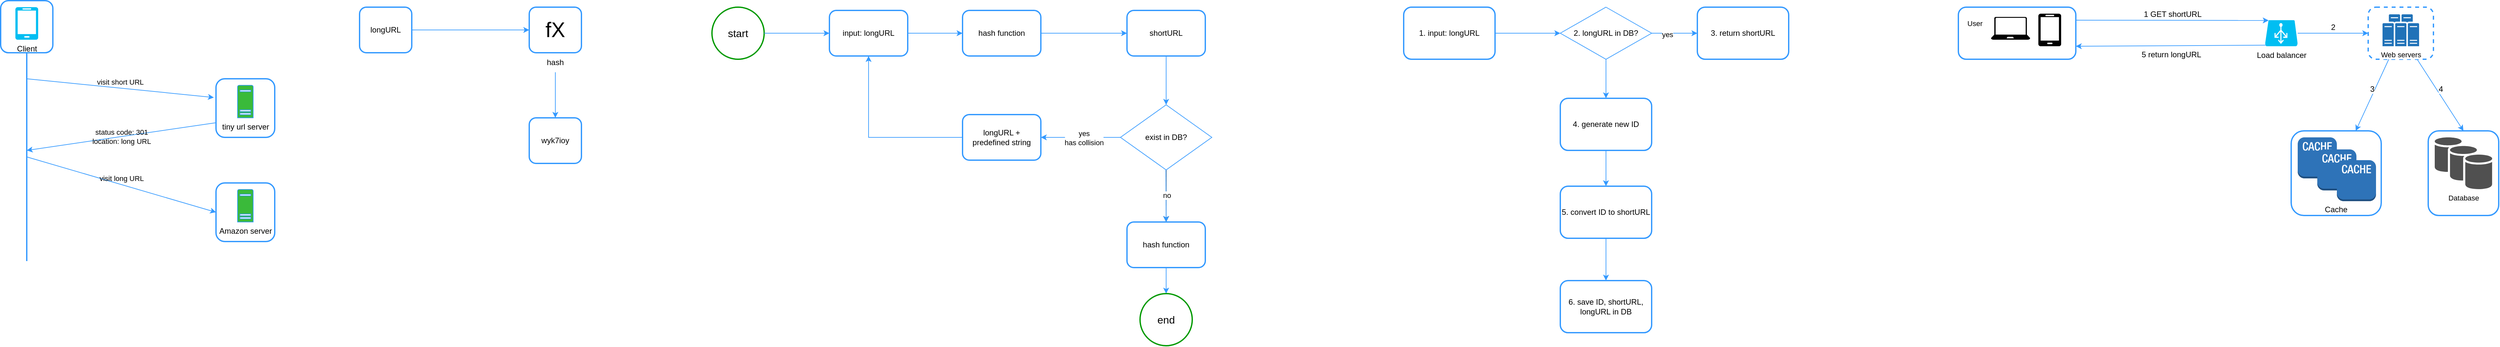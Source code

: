 <mxfile version="24.7.17">
  <diagram name="Page-1" id="5UgA0u9QQuKmWgjHC9XV">
    <mxGraphModel dx="995" dy="643" grid="1" gridSize="10" guides="1" tooltips="1" connect="1" arrows="1" fold="1" page="1" pageScale="1" pageWidth="827" pageHeight="1169" background="#FFFFFF" math="0" shadow="0">
      <root>
        <mxCell id="0" />
        <mxCell id="1" parent="0" />
        <mxCell id="NpJzlHnRSFM5wKyrmZmd-1" value="" style="rounded=1;whiteSpace=wrap;html=1;strokeWidth=2;strokeColor=#3399FF;fillColor=none;fontColor=default;" vertex="1" parent="1">
          <mxGeometry x="3900" y="270" width="108" height="130" as="geometry" />
        </mxCell>
        <mxCell id="NpJzlHnRSFM5wKyrmZmd-2" value="3" style="shape=connector;rounded=0;orthogonalLoop=1;jettySize=auto;html=1;strokeColor=#3399FF;align=center;verticalAlign=bottom;fontFamily=Helvetica;fontSize=12;fontColor=default;labelBackgroundColor=default;endArrow=classic;" edge="1" parent="1" source="NpJzlHnRSFM5wKyrmZmd-4" target="NpJzlHnRSFM5wKyrmZmd-65">
          <mxGeometry relative="1" as="geometry" />
        </mxCell>
        <mxCell id="NpJzlHnRSFM5wKyrmZmd-3" value="4" style="shape=connector;rounded=0;orthogonalLoop=1;jettySize=auto;html=1;strokeColor=#3399FF;align=center;verticalAlign=bottom;fontFamily=Helvetica;fontSize=12;fontColor=default;labelBackgroundColor=default;endArrow=classic;entryX=0.5;entryY=0;entryDx=0;entryDy=0;exitX=0.75;exitY=1;exitDx=0;exitDy=0;" edge="1" parent="1" source="NpJzlHnRSFM5wKyrmZmd-4" target="NpJzlHnRSFM5wKyrmZmd-1">
          <mxGeometry relative="1" as="geometry" />
        </mxCell>
        <mxCell id="NpJzlHnRSFM5wKyrmZmd-4" value="" style="rounded=1;whiteSpace=wrap;html=1;strokeWidth=2;strokeColor=#3399FF;fillColor=none;fontColor=default;dashed=1;" vertex="1" parent="1">
          <mxGeometry x="3808" y="80" width="100" height="80" as="geometry" />
        </mxCell>
        <mxCell id="NpJzlHnRSFM5wKyrmZmd-5" value="" style="rounded=1;whiteSpace=wrap;html=1;strokeWidth=2;strokeColor=#3399FF;fillColor=none;fontColor=default;" vertex="1" parent="1">
          <mxGeometry x="180" y="70" width="80" height="80" as="geometry" />
        </mxCell>
        <mxCell id="NpJzlHnRSFM5wKyrmZmd-6" value="Client" style="verticalLabelPosition=bottom;html=1;verticalAlign=top;align=center;strokeColor=none;fillColor=#00BEF2;shape=mxgraph.azure.mobile;pointerEvents=1;fontColor=default;" vertex="1" parent="1">
          <mxGeometry x="202.5" y="80" width="35" height="50" as="geometry" />
        </mxCell>
        <mxCell id="NpJzlHnRSFM5wKyrmZmd-7" value="" style="endArrow=none;html=1;rounded=0;entryX=0.5;entryY=1;entryDx=0;entryDy=0;strokeColor=#3399FF;strokeWidth=2;fontColor=default;" edge="1" parent="1" target="NpJzlHnRSFM5wKyrmZmd-5">
          <mxGeometry width="50" height="50" relative="1" as="geometry">
            <mxPoint x="220" y="470" as="sourcePoint" />
            <mxPoint x="400" y="240" as="targetPoint" />
          </mxGeometry>
        </mxCell>
        <mxCell id="NpJzlHnRSFM5wKyrmZmd-8" value="" style="rounded=1;whiteSpace=wrap;html=1;strokeWidth=2;strokeColor=#3399FF;fillColor=none;fontColor=default;" vertex="1" parent="1">
          <mxGeometry x="510" y="190" width="90" height="90" as="geometry" />
        </mxCell>
        <mxCell id="NpJzlHnRSFM5wKyrmZmd-9" value="tiny url server" style="sketch=0;aspect=fixed;pointerEvents=1;shadow=0;dashed=0;html=1;strokeColor=#3399FF;labelPosition=center;verticalLabelPosition=bottom;verticalAlign=top;align=center;fillColor=#3ABA3A;shape=mxgraph.mscae.enterprise.server_generic;fontColor=default;" vertex="1" parent="1">
          <mxGeometry x="543" y="200" width="24" height="50" as="geometry" />
        </mxCell>
        <mxCell id="NpJzlHnRSFM5wKyrmZmd-10" value="visit short URL" style="endArrow=classic;html=1;rounded=0;entryX=-0.037;entryY=0.319;entryDx=0;entryDy=0;entryPerimeter=0;strokeColor=#3399FF;verticalAlign=bottom;labelBackgroundColor=none;fontColor=default;" edge="1" parent="1" target="NpJzlHnRSFM5wKyrmZmd-8">
          <mxGeometry width="50" height="50" relative="1" as="geometry">
            <mxPoint x="220" y="190" as="sourcePoint" />
            <mxPoint x="400" y="240" as="targetPoint" />
          </mxGeometry>
        </mxCell>
        <mxCell id="NpJzlHnRSFM5wKyrmZmd-11" value="status code: 301&lt;div&gt;location: long URL&lt;/div&gt;" style="endArrow=classic;html=1;rounded=0;strokeColor=#3399FF;exitX=0;exitY=0.75;exitDx=0;exitDy=0;labelBackgroundColor=none;fontColor=default;" edge="1" parent="1" source="NpJzlHnRSFM5wKyrmZmd-8">
          <mxGeometry width="50" height="50" relative="1" as="geometry">
            <mxPoint x="230" y="200" as="sourcePoint" />
            <mxPoint x="220" y="300" as="targetPoint" />
          </mxGeometry>
        </mxCell>
        <mxCell id="NpJzlHnRSFM5wKyrmZmd-12" value="" style="rounded=1;whiteSpace=wrap;html=1;strokeWidth=2;strokeColor=#3399FF;fillColor=none;fontColor=default;" vertex="1" parent="1">
          <mxGeometry x="510" y="350" width="90" height="90" as="geometry" />
        </mxCell>
        <mxCell id="NpJzlHnRSFM5wKyrmZmd-13" value="Amazon server" style="sketch=0;aspect=fixed;pointerEvents=1;shadow=0;dashed=0;html=1;strokeColor=#3399FF;labelPosition=center;verticalLabelPosition=bottom;verticalAlign=top;align=center;fillColor=#3ABA3A;shape=mxgraph.mscae.enterprise.server_generic;fontColor=default;" vertex="1" parent="1">
          <mxGeometry x="543" y="360" width="24" height="50" as="geometry" />
        </mxCell>
        <mxCell id="NpJzlHnRSFM5wKyrmZmd-14" value="visit long URL" style="endArrow=classic;html=1;rounded=0;entryX=0;entryY=0.5;entryDx=0;entryDy=0;strokeColor=#3399FF;verticalAlign=bottom;labelBackgroundColor=none;fontColor=default;" edge="1" parent="1" target="NpJzlHnRSFM5wKyrmZmd-12">
          <mxGeometry width="50" height="50" relative="1" as="geometry">
            <mxPoint x="220" y="310" as="sourcePoint" />
            <mxPoint x="517" y="229" as="targetPoint" />
          </mxGeometry>
        </mxCell>
        <mxCell id="NpJzlHnRSFM5wKyrmZmd-15" value="longURL" style="rounded=1;whiteSpace=wrap;html=1;strokeWidth=2;strokeColor=#3399FF;fillColor=none;fontColor=default;" vertex="1" parent="1">
          <mxGeometry x="730" y="80" width="80" height="70" as="geometry" />
        </mxCell>
        <mxCell id="NpJzlHnRSFM5wKyrmZmd-16" value="fX" style="rounded=1;whiteSpace=wrap;html=1;strokeWidth=2;strokeColor=#3399FF;fillColor=none;fontColor=default;fontFamily=Helvetica;fontSize=32;" vertex="1" parent="1">
          <mxGeometry x="990" y="80" width="80" height="70" as="geometry" />
        </mxCell>
        <mxCell id="NpJzlHnRSFM5wKyrmZmd-17" value="hash" style="text;html=1;align=center;verticalAlign=middle;whiteSpace=wrap;rounded=0;fontColor=default;" vertex="1" parent="1">
          <mxGeometry x="1000" y="150" width="60" height="30" as="geometry" />
        </mxCell>
        <mxCell id="NpJzlHnRSFM5wKyrmZmd-18" value="wyk7ioy" style="rounded=1;whiteSpace=wrap;html=1;strokeWidth=2;strokeColor=#3399FF;fillColor=none;fontColor=default;" vertex="1" parent="1">
          <mxGeometry x="990" y="250" width="80" height="70" as="geometry" />
        </mxCell>
        <mxCell id="NpJzlHnRSFM5wKyrmZmd-19" value="" style="endArrow=classic;html=1;rounded=0;entryX=0.5;entryY=0;entryDx=0;entryDy=0;exitX=0.5;exitY=1;exitDx=0;exitDy=0;labelBackgroundColor=none;strokeColor=#3399FF;fontColor=default;" edge="1" parent="1" source="NpJzlHnRSFM5wKyrmZmd-17" target="NpJzlHnRSFM5wKyrmZmd-18">
          <mxGeometry width="50" height="50" relative="1" as="geometry">
            <mxPoint x="820" y="240" as="sourcePoint" />
            <mxPoint x="870" y="190" as="targetPoint" />
          </mxGeometry>
        </mxCell>
        <mxCell id="NpJzlHnRSFM5wKyrmZmd-20" value="" style="endArrow=classic;html=1;rounded=0;entryX=0;entryY=0.5;entryDx=0;entryDy=0;exitX=1;exitY=0.5;exitDx=0;exitDy=0;labelBackgroundColor=none;strokeColor=#3399FF;fontColor=default;" edge="1" parent="1" source="NpJzlHnRSFM5wKyrmZmd-15" target="NpJzlHnRSFM5wKyrmZmd-16">
          <mxGeometry width="50" height="50" relative="1" as="geometry">
            <mxPoint x="1040" y="190" as="sourcePoint" />
            <mxPoint x="1040" y="260" as="targetPoint" />
          </mxGeometry>
        </mxCell>
        <mxCell id="NpJzlHnRSFM5wKyrmZmd-21" value="&lt;font style=&quot;font-size: 16px;&quot;&gt;start&lt;/font&gt;" style="ellipse;whiteSpace=wrap;html=1;aspect=fixed;fillColor=none;strokeColor=#009900;strokeWidth=2;fontSize=16;fontColor=default;" vertex="1" parent="1">
          <mxGeometry x="1270" y="80" width="80" height="80" as="geometry" />
        </mxCell>
        <mxCell id="NpJzlHnRSFM5wKyrmZmd-22" value="input: longURL" style="rounded=1;whiteSpace=wrap;html=1;strokeWidth=2;strokeColor=#3399FF;fillColor=none;fontColor=default;" vertex="1" parent="1">
          <mxGeometry x="1450" y="85" width="120" height="70" as="geometry" />
        </mxCell>
        <mxCell id="NpJzlHnRSFM5wKyrmZmd-23" value="" style="endArrow=classic;html=1;rounded=0;labelBackgroundColor=none;strokeColor=#3399FF;exitX=1;exitY=0.5;exitDx=0;exitDy=0;fontColor=default;" edge="1" parent="1" source="NpJzlHnRSFM5wKyrmZmd-21" target="NpJzlHnRSFM5wKyrmZmd-22">
          <mxGeometry width="50" height="50" relative="1" as="geometry">
            <mxPoint x="1390" y="280" as="sourcePoint" />
            <mxPoint x="1570" y="280" as="targetPoint" />
          </mxGeometry>
        </mxCell>
        <mxCell id="NpJzlHnRSFM5wKyrmZmd-24" value="hash function" style="rounded=1;whiteSpace=wrap;html=1;strokeWidth=2;strokeColor=#3399FF;fillColor=none;fontColor=default;" vertex="1" parent="1">
          <mxGeometry x="1654" y="85" width="120" height="70" as="geometry" />
        </mxCell>
        <mxCell id="NpJzlHnRSFM5wKyrmZmd-25" value="" style="endArrow=classic;html=1;rounded=0;labelBackgroundColor=none;strokeColor=#3399FF;exitX=1;exitY=0.5;exitDx=0;exitDy=0;entryX=0;entryY=0.5;entryDx=0;entryDy=0;fontColor=default;" edge="1" parent="1" source="NpJzlHnRSFM5wKyrmZmd-22" target="NpJzlHnRSFM5wKyrmZmd-24">
          <mxGeometry width="50" height="50" relative="1" as="geometry">
            <mxPoint x="1360" y="130" as="sourcePoint" />
            <mxPoint x="1460" y="130" as="targetPoint" />
          </mxGeometry>
        </mxCell>
        <mxCell id="NpJzlHnRSFM5wKyrmZmd-26" value="shortURL" style="rounded=1;whiteSpace=wrap;html=1;strokeWidth=2;strokeColor=#3399FF;fillColor=none;fontColor=default;" vertex="1" parent="1">
          <mxGeometry x="1906" y="85" width="120" height="70" as="geometry" />
        </mxCell>
        <mxCell id="NpJzlHnRSFM5wKyrmZmd-27" value="" style="endArrow=classic;html=1;rounded=0;labelBackgroundColor=none;strokeColor=#3399FF;exitX=1;exitY=0.5;exitDx=0;exitDy=0;entryX=0;entryY=0.5;entryDx=0;entryDy=0;fontColor=default;" edge="1" parent="1" source="NpJzlHnRSFM5wKyrmZmd-24" target="NpJzlHnRSFM5wKyrmZmd-26">
          <mxGeometry width="50" height="50" relative="1" as="geometry">
            <mxPoint x="1820" y="120" as="sourcePoint" />
            <mxPoint x="1930" y="240" as="targetPoint" />
          </mxGeometry>
        </mxCell>
        <mxCell id="NpJzlHnRSFM5wKyrmZmd-28" value="" style="edgeStyle=orthogonalEdgeStyle;rounded=0;orthogonalLoop=1;jettySize=auto;html=1;" edge="1" parent="1" source="NpJzlHnRSFM5wKyrmZmd-29" target="NpJzlHnRSFM5wKyrmZmd-38">
          <mxGeometry relative="1" as="geometry" />
        </mxCell>
        <mxCell id="NpJzlHnRSFM5wKyrmZmd-29" value="exist in DB?" style="rhombus;whiteSpace=wrap;html=1;labelBackgroundColor=none;fillColor=none;strokeColor=#3399FF;fontColor=default;" vertex="1" parent="1">
          <mxGeometry x="1896" y="230" width="140" height="100" as="geometry" />
        </mxCell>
        <mxCell id="NpJzlHnRSFM5wKyrmZmd-30" value="" style="endArrow=classic;html=1;rounded=0;labelBackgroundColor=none;strokeColor=#3399FF;exitX=0.5;exitY=1;exitDx=0;exitDy=0;entryX=0.5;entryY=0;entryDx=0;entryDy=0;fontColor=default;" edge="1" parent="1" source="NpJzlHnRSFM5wKyrmZmd-26" target="NpJzlHnRSFM5wKyrmZmd-29">
          <mxGeometry width="50" height="50" relative="1" as="geometry">
            <mxPoint x="1830" y="130" as="sourcePoint" />
            <mxPoint x="1916" y="130" as="targetPoint" />
          </mxGeometry>
        </mxCell>
        <mxCell id="NpJzlHnRSFM5wKyrmZmd-31" value="" style="endArrow=classic;html=1;rounded=0;labelBackgroundColor=none;strokeColor=#3399FF;exitX=0;exitY=0.5;exitDx=0;exitDy=0;fontColor=default;entryX=1;entryY=0.5;entryDx=0;entryDy=0;" edge="1" parent="1" source="NpJzlHnRSFM5wKyrmZmd-29" target="NpJzlHnRSFM5wKyrmZmd-33">
          <mxGeometry width="50" height="50" relative="1" as="geometry">
            <mxPoint x="1976" y="165" as="sourcePoint" />
            <mxPoint x="1820" y="280" as="targetPoint" />
          </mxGeometry>
        </mxCell>
        <mxCell id="NpJzlHnRSFM5wKyrmZmd-32" value="yes&lt;div&gt;has collision&lt;/div&gt;" style="edgeLabel;html=1;align=center;verticalAlign=middle;resizable=0;points=[];" connectable="0" vertex="1" parent="NpJzlHnRSFM5wKyrmZmd-31">
          <mxGeometry x="-0.077" y="1" relative="1" as="geometry">
            <mxPoint as="offset" />
          </mxGeometry>
        </mxCell>
        <mxCell id="NpJzlHnRSFM5wKyrmZmd-33" value="longURL +&lt;div&gt;predefined string&lt;/div&gt;" style="rounded=1;whiteSpace=wrap;html=1;strokeWidth=2;strokeColor=#3399FF;fillColor=none;fontColor=default;" vertex="1" parent="1">
          <mxGeometry x="1654" y="245" width="120" height="70" as="geometry" />
        </mxCell>
        <mxCell id="NpJzlHnRSFM5wKyrmZmd-34" value="" style="endArrow=classic;html=1;rounded=0;labelBackgroundColor=none;strokeColor=#3399FF;exitX=0;exitY=0.5;exitDx=0;exitDy=0;entryX=0.5;entryY=1;entryDx=0;entryDy=0;fontColor=default;edgeStyle=orthogonalEdgeStyle;" edge="1" parent="1" source="NpJzlHnRSFM5wKyrmZmd-33" target="NpJzlHnRSFM5wKyrmZmd-22">
          <mxGeometry width="50" height="50" relative="1" as="geometry">
            <mxPoint x="1580" y="130" as="sourcePoint" />
            <mxPoint x="1664" y="130" as="targetPoint" />
          </mxGeometry>
        </mxCell>
        <mxCell id="NpJzlHnRSFM5wKyrmZmd-35" value="" style="endArrow=classic;html=1;rounded=0;labelBackgroundColor=none;strokeColor=#3399FF;exitX=0.5;exitY=1;exitDx=0;exitDy=0;entryX=0.5;entryY=0;entryDx=0;entryDy=0;fontColor=default;" edge="1" parent="1" target="NpJzlHnRSFM5wKyrmZmd-38">
          <mxGeometry width="50" height="50" relative="1" as="geometry">
            <mxPoint x="1965.66" y="330" as="sourcePoint" />
            <mxPoint x="1965.66" y="405" as="targetPoint" />
          </mxGeometry>
        </mxCell>
        <mxCell id="NpJzlHnRSFM5wKyrmZmd-36" value="no" style="edgeLabel;html=1;align=center;verticalAlign=middle;resizable=0;points=[];" connectable="0" vertex="1" parent="NpJzlHnRSFM5wKyrmZmd-35">
          <mxGeometry x="-0.032" y="1" relative="1" as="geometry">
            <mxPoint as="offset" />
          </mxGeometry>
        </mxCell>
        <mxCell id="NpJzlHnRSFM5wKyrmZmd-37" value="" style="edgeStyle=orthogonalEdgeStyle;rounded=0;orthogonalLoop=1;jettySize=auto;html=1;strokeColor=#3399FF;" edge="1" parent="1" source="NpJzlHnRSFM5wKyrmZmd-38" target="NpJzlHnRSFM5wKyrmZmd-39">
          <mxGeometry relative="1" as="geometry" />
        </mxCell>
        <mxCell id="NpJzlHnRSFM5wKyrmZmd-38" value="hash function" style="rounded=1;whiteSpace=wrap;html=1;strokeWidth=2;strokeColor=#3399FF;fillColor=none;fontColor=default;" vertex="1" parent="1">
          <mxGeometry x="1906" y="410" width="120" height="70" as="geometry" />
        </mxCell>
        <mxCell id="NpJzlHnRSFM5wKyrmZmd-39" value="&lt;font style=&quot;font-size: 16px;&quot;&gt;end&lt;/font&gt;" style="ellipse;whiteSpace=wrap;html=1;aspect=fixed;fillColor=none;strokeColor=#009900;strokeWidth=2;fontSize=16;fontColor=default;" vertex="1" parent="1">
          <mxGeometry x="1926" y="520" width="80" height="80" as="geometry" />
        </mxCell>
        <mxCell id="NpJzlHnRSFM5wKyrmZmd-40" value="" style="edgeStyle=orthogonalEdgeStyle;shape=connector;rounded=0;orthogonalLoop=1;jettySize=auto;html=1;strokeColor=#3399FF;align=center;verticalAlign=middle;fontFamily=Helvetica;fontSize=11;fontColor=default;labelBackgroundColor=default;endArrow=classic;" edge="1" parent="1" source="NpJzlHnRSFM5wKyrmZmd-41" target="NpJzlHnRSFM5wKyrmZmd-45">
          <mxGeometry relative="1" as="geometry" />
        </mxCell>
        <mxCell id="NpJzlHnRSFM5wKyrmZmd-41" value="1. input: longURL" style="rounded=1;whiteSpace=wrap;html=1;strokeWidth=2;strokeColor=#3399FF;fillColor=none;fontColor=default;" vertex="1" parent="1">
          <mxGeometry x="2330" y="80" width="140" height="80" as="geometry" />
        </mxCell>
        <mxCell id="NpJzlHnRSFM5wKyrmZmd-42" value="" style="edgeStyle=orthogonalEdgeStyle;shape=connector;rounded=0;orthogonalLoop=1;jettySize=auto;html=1;strokeColor=#3399FF;align=center;verticalAlign=middle;fontFamily=Helvetica;fontSize=11;fontColor=default;labelBackgroundColor=default;endArrow=classic;" edge="1" parent="1" source="NpJzlHnRSFM5wKyrmZmd-45" target="NpJzlHnRSFM5wKyrmZmd-46">
          <mxGeometry relative="1" as="geometry" />
        </mxCell>
        <mxCell id="NpJzlHnRSFM5wKyrmZmd-43" value="yes" style="edgeLabel;html=1;align=center;verticalAlign=middle;resizable=0;points=[];fontFamily=Helvetica;fontSize=11;fontColor=default;labelBackgroundColor=default;" connectable="0" vertex="1" parent="NpJzlHnRSFM5wKyrmZmd-42">
          <mxGeometry x="-0.309" y="-2" relative="1" as="geometry">
            <mxPoint as="offset" />
          </mxGeometry>
        </mxCell>
        <mxCell id="NpJzlHnRSFM5wKyrmZmd-44" value="" style="edgeStyle=orthogonalEdgeStyle;shape=connector;rounded=0;orthogonalLoop=1;jettySize=auto;html=1;strokeColor=#3399FF;align=center;verticalAlign=middle;fontFamily=Helvetica;fontSize=11;fontColor=default;labelBackgroundColor=default;endArrow=classic;" edge="1" parent="1" source="NpJzlHnRSFM5wKyrmZmd-45" target="NpJzlHnRSFM5wKyrmZmd-48">
          <mxGeometry relative="1" as="geometry" />
        </mxCell>
        <mxCell id="NpJzlHnRSFM5wKyrmZmd-45" value="2. longURL in DB?" style="rhombus;whiteSpace=wrap;html=1;labelBackgroundColor=none;fillColor=none;strokeColor=#3399FF;fontColor=default;" vertex="1" parent="1">
          <mxGeometry x="2570" y="80" width="140" height="80" as="geometry" />
        </mxCell>
        <mxCell id="NpJzlHnRSFM5wKyrmZmd-46" value="3. return shortURL" style="rounded=1;whiteSpace=wrap;html=1;strokeWidth=2;strokeColor=#3399FF;fillColor=none;fontColor=default;" vertex="1" parent="1">
          <mxGeometry x="2780" y="80" width="140" height="80" as="geometry" />
        </mxCell>
        <mxCell id="NpJzlHnRSFM5wKyrmZmd-47" value="" style="edgeStyle=orthogonalEdgeStyle;shape=connector;rounded=0;orthogonalLoop=1;jettySize=auto;html=1;strokeColor=#3399FF;align=center;verticalAlign=middle;fontFamily=Helvetica;fontSize=11;fontColor=default;labelBackgroundColor=default;endArrow=classic;" edge="1" parent="1" source="NpJzlHnRSFM5wKyrmZmd-48" target="NpJzlHnRSFM5wKyrmZmd-50">
          <mxGeometry relative="1" as="geometry" />
        </mxCell>
        <mxCell id="NpJzlHnRSFM5wKyrmZmd-48" value="4. generate new ID" style="rounded=1;whiteSpace=wrap;html=1;strokeWidth=2;strokeColor=#3399FF;fillColor=none;fontColor=default;" vertex="1" parent="1">
          <mxGeometry x="2570" y="220" width="140" height="80" as="geometry" />
        </mxCell>
        <mxCell id="NpJzlHnRSFM5wKyrmZmd-49" value="" style="edgeStyle=orthogonalEdgeStyle;shape=connector;rounded=0;orthogonalLoop=1;jettySize=auto;html=1;strokeColor=#3399FF;align=center;verticalAlign=middle;fontFamily=Helvetica;fontSize=11;fontColor=default;labelBackgroundColor=default;endArrow=classic;" edge="1" parent="1" source="NpJzlHnRSFM5wKyrmZmd-50" target="NpJzlHnRSFM5wKyrmZmd-51">
          <mxGeometry relative="1" as="geometry" />
        </mxCell>
        <mxCell id="NpJzlHnRSFM5wKyrmZmd-50" value="5. convert ID to shortURL" style="rounded=1;whiteSpace=wrap;html=1;strokeWidth=2;strokeColor=#3399FF;fillColor=none;fontColor=default;" vertex="1" parent="1">
          <mxGeometry x="2570" y="355" width="140" height="80" as="geometry" />
        </mxCell>
        <mxCell id="NpJzlHnRSFM5wKyrmZmd-51" value="6. save ID, shortURL, longURL in DB" style="rounded=1;whiteSpace=wrap;html=1;strokeWidth=2;strokeColor=#3399FF;fillColor=none;fontColor=default;" vertex="1" parent="1">
          <mxGeometry x="2570" y="500" width="140" height="80" as="geometry" />
        </mxCell>
        <mxCell id="NpJzlHnRSFM5wKyrmZmd-52" value="" style="rounded=1;whiteSpace=wrap;html=1;strokeWidth=2;strokeColor=#3399FF;fillColor=none;fontColor=default;" vertex="1" parent="1">
          <mxGeometry x="3180" y="80" width="180" height="80" as="geometry" />
        </mxCell>
        <mxCell id="NpJzlHnRSFM5wKyrmZmd-53" value="" style="verticalLabelPosition=bottom;html=1;verticalAlign=top;align=center;strokeColor=none;fillColor=#000000;shape=mxgraph.azure.mobile;pointerEvents=1;fontColor=default;" vertex="1" parent="1">
          <mxGeometry x="3302.5" y="90" width="35" height="50" as="geometry" />
        </mxCell>
        <mxCell id="NpJzlHnRSFM5wKyrmZmd-54" value="" style="verticalLabelPosition=bottom;html=1;verticalAlign=top;align=center;strokeColor=none;fillColor=#000000;shape=mxgraph.azure.laptop;pointerEvents=1;fontFamily=Helvetica;fontSize=11;fontColor=default;labelBackgroundColor=default;fillStyle=auto;" vertex="1" parent="1">
          <mxGeometry x="3230" y="95" width="60" height="35" as="geometry" />
        </mxCell>
        <mxCell id="NpJzlHnRSFM5wKyrmZmd-55" value="User" style="text;html=1;align=center;verticalAlign=middle;resizable=0;points=[];autosize=1;strokeColor=none;fillColor=none;fontFamily=Helvetica;fontSize=11;fontColor=default;labelBackgroundColor=default;" vertex="1" parent="1">
          <mxGeometry x="3180" y="90" width="50" height="30" as="geometry" />
        </mxCell>
        <mxCell id="NpJzlHnRSFM5wKyrmZmd-56" value="2" style="edgeStyle=orthogonalEdgeStyle;shape=connector;rounded=0;orthogonalLoop=1;jettySize=auto;html=1;strokeColor=#3399FF;align=center;verticalAlign=bottom;fontFamily=Helvetica;fontSize=12;fontColor=default;labelBackgroundColor=default;endArrow=classic;labelBorderColor=none;" edge="1" parent="1" source="NpJzlHnRSFM5wKyrmZmd-57" target="NpJzlHnRSFM5wKyrmZmd-4">
          <mxGeometry relative="1" as="geometry" />
        </mxCell>
        <mxCell id="NpJzlHnRSFM5wKyrmZmd-57" value="&lt;font style=&quot;font-size: 12px;&quot;&gt;Load balancer&lt;/font&gt;" style="verticalLabelPosition=bottom;html=1;verticalAlign=top;align=center;strokeColor=none;fillColor=#00BEF2;shape=mxgraph.azure.azure_load_balancer;fontFamily=Helvetica;fontSize=12;fontColor=default;labelBackgroundColor=default;" vertex="1" parent="1">
          <mxGeometry x="3650" y="100" width="50" height="40" as="geometry" />
        </mxCell>
        <mxCell id="NpJzlHnRSFM5wKyrmZmd-58" value="1 GET shortURL" style="endArrow=classic;html=1;rounded=0;strokeColor=#3399FF;align=center;verticalAlign=bottom;fontFamily=Helvetica;fontSize=12;fontColor=default;labelBackgroundColor=default;entryX=0.11;entryY=0.01;entryDx=0;entryDy=0;entryPerimeter=0;exitX=1;exitY=0.25;exitDx=0;exitDy=0;" edge="1" parent="1" source="NpJzlHnRSFM5wKyrmZmd-52" target="NpJzlHnRSFM5wKyrmZmd-57">
          <mxGeometry width="50" height="50" relative="1" as="geometry">
            <mxPoint x="3450" y="250" as="sourcePoint" />
            <mxPoint x="3500" y="200" as="targetPoint" />
          </mxGeometry>
        </mxCell>
        <mxCell id="NpJzlHnRSFM5wKyrmZmd-59" value="5 return longURL" style="endArrow=classic;html=1;rounded=0;strokeColor=#3399FF;align=center;verticalAlign=top;fontFamily=Helvetica;fontSize=12;fontColor=default;labelBackgroundColor=default;entryX=1;entryY=0.75;entryDx=0;entryDy=0;exitX=0.02;exitY=0.96;exitDx=0;exitDy=0;exitPerimeter=0;" edge="1" parent="1" source="NpJzlHnRSFM5wKyrmZmd-57" target="NpJzlHnRSFM5wKyrmZmd-52">
          <mxGeometry width="50" height="50" relative="1" as="geometry">
            <mxPoint x="3370" y="110" as="sourcePoint" />
            <mxPoint x="3666" y="110" as="targetPoint" />
          </mxGeometry>
        </mxCell>
        <mxCell id="NpJzlHnRSFM5wKyrmZmd-60" value="Web servers" style="sketch=0;pointerEvents=1;shadow=0;dashed=0;html=1;strokeColor=none;fillColor=#505050;labelPosition=center;verticalLabelPosition=bottom;verticalAlign=top;outlineConnect=0;align=center;shape=mxgraph.office.servers.server_farm;fillColor=#2072B8;fontFamily=Helvetica;fontSize=11;fontColor=default;labelBackgroundColor=default;" vertex="1" parent="1">
          <mxGeometry x="3830" y="91" width="56" height="49" as="geometry" />
        </mxCell>
        <mxCell id="NpJzlHnRSFM5wKyrmZmd-61" value="Database" style="sketch=0;shadow=0;dashed=0;html=1;strokeColor=none;fillColor=#505050;labelPosition=center;verticalLabelPosition=bottom;verticalAlign=top;outlineConnect=0;align=center;shape=mxgraph.office.databases.database_availability_group;fontFamily=Helvetica;fontSize=11;fontColor=default;labelBackgroundColor=default;" vertex="1" parent="1">
          <mxGeometry x="3910" y="280" width="88" height="80" as="geometry" />
        </mxCell>
        <mxCell id="NpJzlHnRSFM5wKyrmZmd-62" value="" style="outlineConnect=0;dashed=0;verticalLabelPosition=bottom;verticalAlign=top;align=center;html=1;shape=mxgraph.aws3.cache_node;fillColor=#2E73B8;gradientColor=none;fontFamily=Helvetica;fontSize=11;fontColor=default;labelBackgroundColor=default;" vertex="1" parent="1">
          <mxGeometry x="3700" y="280" width="60" height="63" as="geometry" />
        </mxCell>
        <mxCell id="NpJzlHnRSFM5wKyrmZmd-63" value="" style="outlineConnect=0;dashed=0;verticalLabelPosition=bottom;verticalAlign=top;align=center;html=1;shape=mxgraph.aws3.cache_node;fillColor=#2E73B8;gradientColor=none;fontFamily=Helvetica;fontSize=11;fontColor=default;labelBackgroundColor=default;" vertex="1" parent="1">
          <mxGeometry x="3730" y="298.5" width="60" height="63" as="geometry" />
        </mxCell>
        <mxCell id="NpJzlHnRSFM5wKyrmZmd-64" value="" style="outlineConnect=0;dashed=0;verticalLabelPosition=bottom;verticalAlign=top;align=center;html=1;shape=mxgraph.aws3.cache_node;fillColor=#2E73B8;gradientColor=none;fontFamily=Helvetica;fontSize=11;fontColor=default;labelBackgroundColor=default;" vertex="1" parent="1">
          <mxGeometry x="3760" y="315" width="60" height="63" as="geometry" />
        </mxCell>
        <mxCell id="NpJzlHnRSFM5wKyrmZmd-65" value="Cache" style="rounded=1;whiteSpace=wrap;html=1;strokeWidth=2;strokeColor=#3399FF;fillColor=none;fontColor=default;verticalAlign=bottom;" vertex="1" parent="1">
          <mxGeometry x="3690" y="270" width="138" height="130" as="geometry" />
        </mxCell>
      </root>
    </mxGraphModel>
  </diagram>
</mxfile>
